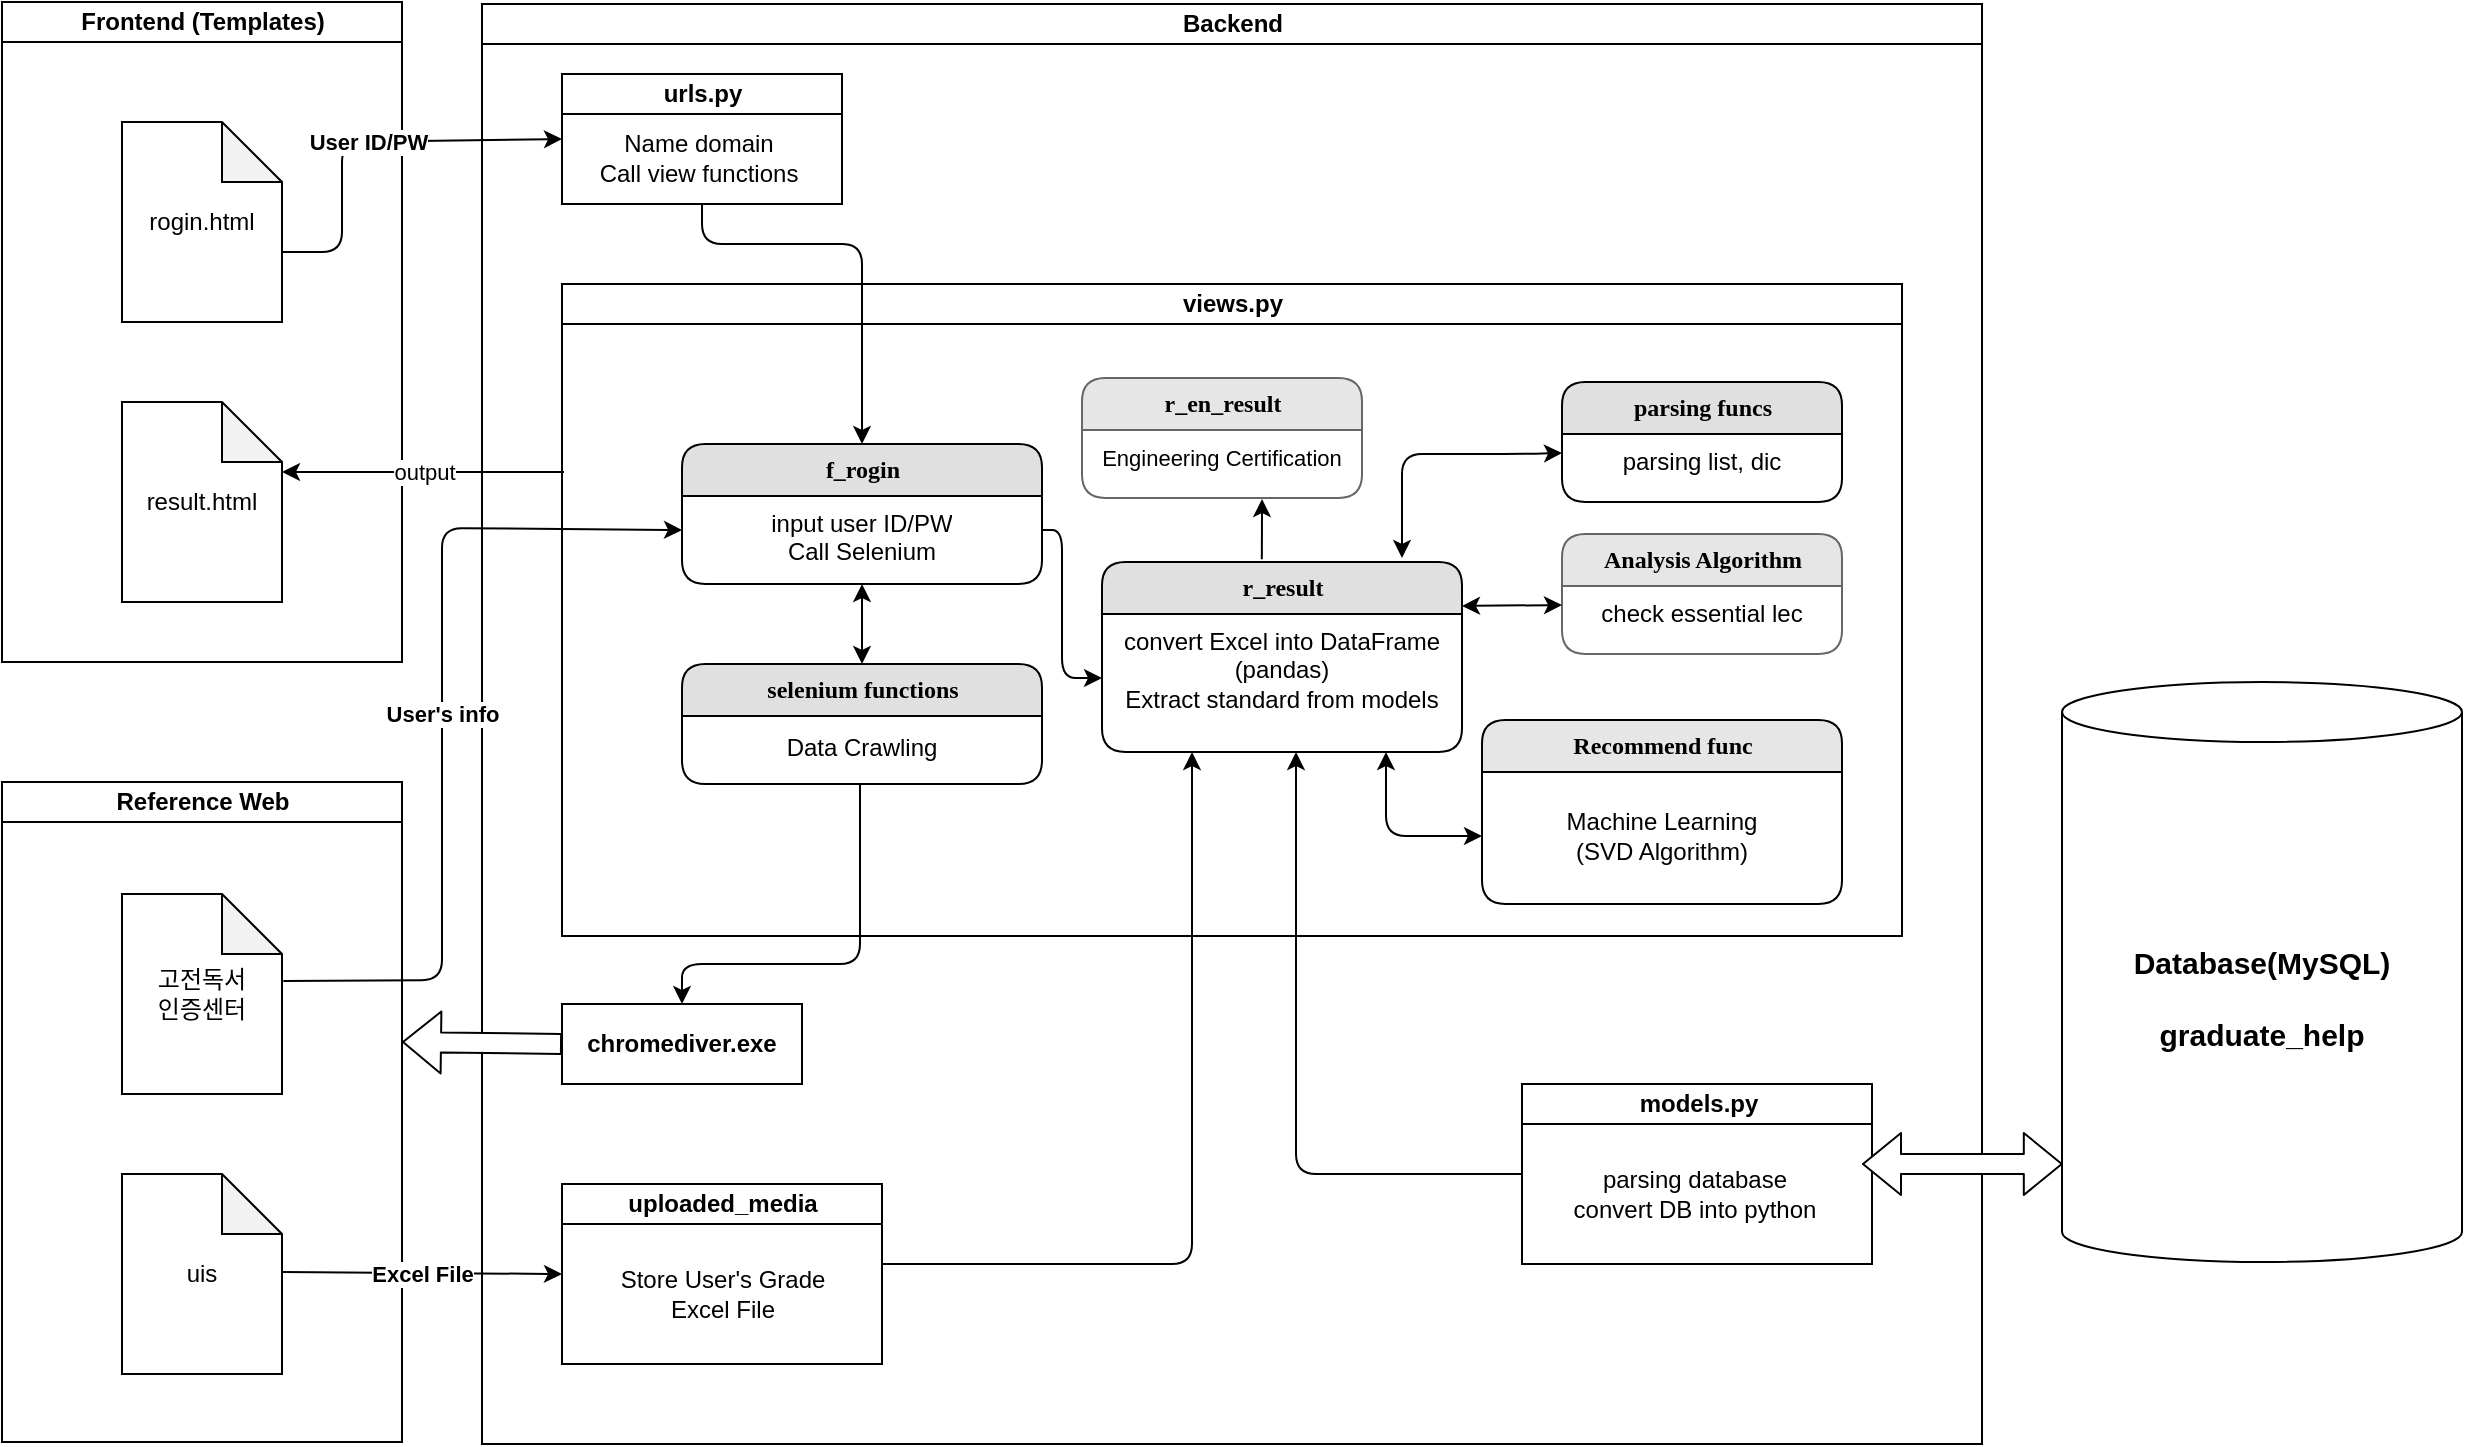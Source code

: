 <mxfile version="14.1.9" type="github">
  <diagram name="Page-1" id="74e2e168-ea6b-b213-b513-2b3c1d86103e">
    <mxGraphModel dx="630" dy="967" grid="1" gridSize="10" guides="1" tooltips="1" connect="1" arrows="1" fold="1" page="1" pageScale="1" pageWidth="1100" pageHeight="850" background="#ffffff" math="0" shadow="0">
      <root>
        <mxCell id="0" />
        <mxCell id="1" parent="0" />
        <mxCell id="WjE6YeE4hNztgwnNVIQz-1" value="Frontend (Templates)" style="swimlane;html=1;startSize=20;" parent="1" vertex="1">
          <mxGeometry x="1280" y="80" width="200" height="330" as="geometry" />
        </mxCell>
        <mxCell id="eFxH_JPGxiCkRKmAVD67-1" value="rogin.html" style="shape=note;whiteSpace=wrap;html=1;backgroundOutline=1;darkOpacity=0.05;" parent="WjE6YeE4hNztgwnNVIQz-1" vertex="1">
          <mxGeometry x="60" y="60" width="80" height="100" as="geometry" />
        </mxCell>
        <mxCell id="eFxH_JPGxiCkRKmAVD67-6" value="result.html" style="shape=note;whiteSpace=wrap;html=1;backgroundOutline=1;darkOpacity=0.05;" parent="WjE6YeE4hNztgwnNVIQz-1" vertex="1">
          <mxGeometry x="60" y="200" width="80" height="100" as="geometry" />
        </mxCell>
        <mxCell id="eFxH_JPGxiCkRKmAVD67-3" value="Backend" style="swimlane;html=1;startSize=20;" parent="1" vertex="1">
          <mxGeometry x="1520" y="81" width="750" height="720" as="geometry" />
        </mxCell>
        <mxCell id="eFxH_JPGxiCkRKmAVD67-8" value="views.py" style="swimlane;html=1;startSize=20;" parent="eFxH_JPGxiCkRKmAVD67-3" vertex="1">
          <mxGeometry x="40" y="140" width="670" height="326" as="geometry" />
        </mxCell>
        <mxCell id="eFxH_JPGxiCkRKmAVD67-29" value="&lt;b&gt;f_rogin&lt;/b&gt;" style="swimlane;html=1;fontStyle=0;childLayout=stackLayout;horizontal=1;startSize=26;fillColor=#e0e0e0;horizontalStack=0;resizeParent=1;resizeLast=0;collapsible=1;marginBottom=0;swimlaneFillColor=#ffffff;align=center;rounded=1;shadow=0;comic=0;labelBackgroundColor=none;strokeWidth=1;fontFamily=Verdana;fontSize=12" parent="eFxH_JPGxiCkRKmAVD67-8" vertex="1">
          <mxGeometry x="60" y="80" width="180" height="70" as="geometry" />
        </mxCell>
        <mxCell id="eFxH_JPGxiCkRKmAVD67-30" value="input user ID/PW&lt;br&gt;Call Selenium" style="text;html=1;strokeColor=none;fillColor=none;spacingLeft=4;spacingRight=4;whiteSpace=wrap;overflow=hidden;rotatable=0;points=[[0,0.5],[1,0.5]];portConstraint=eastwest;align=center;" parent="eFxH_JPGxiCkRKmAVD67-29" vertex="1">
          <mxGeometry y="26" width="180" height="34" as="geometry" />
        </mxCell>
        <mxCell id="eFxH_JPGxiCkRKmAVD67-58" value="" style="endArrow=classic;startArrow=classic;html=1;shadow=0;fillColor=#ffffff;exitX=0.5;exitY=1;exitDx=0;exitDy=0;entryX=0.5;entryY=0;entryDx=0;entryDy=0;" parent="eFxH_JPGxiCkRKmAVD67-8" source="eFxH_JPGxiCkRKmAVD67-29" target="eFxH_JPGxiCkRKmAVD67-40" edge="1">
          <mxGeometry width="50" height="50" relative="1" as="geometry">
            <mxPoint x="190" y="280" as="sourcePoint" />
            <mxPoint x="240" y="230" as="targetPoint" />
          </mxGeometry>
        </mxCell>
        <mxCell id="eFxH_JPGxiCkRKmAVD67-68" value="" style="group" parent="eFxH_JPGxiCkRKmAVD67-8" vertex="1" connectable="0">
          <mxGeometry x="60" y="190" width="180" height="60" as="geometry" />
        </mxCell>
        <mxCell id="eFxH_JPGxiCkRKmAVD67-87" style="edgeStyle=orthogonalEdgeStyle;rounded=0;sketch=0;orthogonalLoop=1;jettySize=auto;html=1;exitX=0.25;exitY=1;exitDx=0;exitDy=0;entryX=0.222;entryY=1.158;entryDx=0;entryDy=0;entryPerimeter=0;shadow=0;fillColor=#ffffff;" parent="eFxH_JPGxiCkRKmAVD67-68" source="eFxH_JPGxiCkRKmAVD67-40" target="eFxH_JPGxiCkRKmAVD67-41" edge="1">
          <mxGeometry relative="1" as="geometry" />
        </mxCell>
        <mxCell id="eFxH_JPGxiCkRKmAVD67-40" value="&lt;b&gt;selenium functions&lt;/b&gt;" style="swimlane;html=1;fontStyle=0;childLayout=stackLayout;horizontal=1;startSize=26;fillColor=#e0e0e0;horizontalStack=0;resizeParent=1;resizeLast=0;collapsible=1;marginBottom=0;swimlaneFillColor=#ffffff;align=center;rounded=1;shadow=0;comic=0;labelBackgroundColor=none;strokeWidth=1;fontFamily=Verdana;fontSize=12" parent="eFxH_JPGxiCkRKmAVD67-68" vertex="1">
          <mxGeometry width="180" height="60" as="geometry" />
        </mxCell>
        <mxCell id="eFxH_JPGxiCkRKmAVD67-41" value="Data Crawling" style="text;html=1;strokeColor=none;fillColor=none;spacingLeft=4;spacingRight=4;whiteSpace=wrap;overflow=hidden;rotatable=0;points=[[0,0.5],[1,0.5]];portConstraint=eastwest;align=center;" parent="eFxH_JPGxiCkRKmAVD67-68" vertex="1">
          <mxGeometry y="28" width="180" height="19" as="geometry" />
        </mxCell>
        <mxCell id="eFxH_JPGxiCkRKmAVD67-72" value="&lt;b&gt;r_result&lt;/b&gt;" style="swimlane;html=1;fontStyle=0;childLayout=stackLayout;horizontal=1;startSize=26;fillColor=#e0e0e0;horizontalStack=0;resizeParent=1;resizeLast=0;collapsible=1;marginBottom=0;swimlaneFillColor=#ffffff;align=center;rounded=1;shadow=0;comic=0;labelBackgroundColor=none;strokeWidth=1;fontFamily=Verdana;fontSize=12" parent="eFxH_JPGxiCkRKmAVD67-8" vertex="1">
          <mxGeometry x="270" y="139" width="180" height="95" as="geometry" />
        </mxCell>
        <mxCell id="eFxH_JPGxiCkRKmAVD67-73" value="convert Excel into DataFrame&lt;br&gt;(pandas)&lt;br&gt;Extract standard from models" style="text;html=1;strokeColor=none;fillColor=none;spacingLeft=4;spacingRight=4;whiteSpace=wrap;overflow=hidden;rotatable=0;points=[[0,0.5],[1,0.5]];portConstraint=eastwest;align=center;" parent="eFxH_JPGxiCkRKmAVD67-72" vertex="1">
          <mxGeometry y="26" width="180" height="64" as="geometry" />
        </mxCell>
        <mxCell id="eFxH_JPGxiCkRKmAVD67-88" value="" style="group" parent="eFxH_JPGxiCkRKmAVD67-8" vertex="1" connectable="0">
          <mxGeometry x="490" y="49" width="180" height="60" as="geometry" />
        </mxCell>
        <mxCell id="eFxH_JPGxiCkRKmAVD67-89" style="edgeStyle=orthogonalEdgeStyle;rounded=0;sketch=0;orthogonalLoop=1;jettySize=auto;html=1;exitX=0.25;exitY=1;exitDx=0;exitDy=0;entryX=0.222;entryY=1.158;entryDx=0;entryDy=0;entryPerimeter=0;shadow=0;fillColor=#ffffff;" parent="eFxH_JPGxiCkRKmAVD67-88" source="eFxH_JPGxiCkRKmAVD67-90" edge="1">
          <mxGeometry relative="1" as="geometry">
            <mxPoint x="49.96" y="50.002" as="targetPoint" />
          </mxGeometry>
        </mxCell>
        <mxCell id="eFxH_JPGxiCkRKmAVD67-90" value="&lt;b&gt;parsing funcs&lt;/b&gt;" style="swimlane;html=1;fontStyle=0;childLayout=stackLayout;horizontal=1;startSize=26;fillColor=#e0e0e0;horizontalStack=0;resizeParent=1;resizeLast=0;collapsible=1;marginBottom=0;swimlaneFillColor=#ffffff;align=center;rounded=1;shadow=0;comic=0;labelBackgroundColor=none;strokeWidth=1;fontFamily=Verdana;fontSize=12" parent="eFxH_JPGxiCkRKmAVD67-88" vertex="1">
          <mxGeometry x="10" width="140" height="60" as="geometry" />
        </mxCell>
        <mxCell id="eFxH_JPGxiCkRKmAVD67-91" value="parsing list, dic" style="text;html=1;strokeColor=none;fillColor=none;spacingLeft=4;spacingRight=4;whiteSpace=wrap;overflow=hidden;rotatable=0;points=[[0,0.5],[1,0.5]];portConstraint=eastwest;align=center;" parent="eFxH_JPGxiCkRKmAVD67-90" vertex="1">
          <mxGeometry y="26" width="140" height="19" as="geometry" />
        </mxCell>
        <mxCell id="eFxH_JPGxiCkRKmAVD67-92" value="" style="group" parent="eFxH_JPGxiCkRKmAVD67-8" vertex="1" connectable="0">
          <mxGeometry x="490" y="124" width="180" height="60" as="geometry" />
        </mxCell>
        <mxCell id="eFxH_JPGxiCkRKmAVD67-93" style="edgeStyle=orthogonalEdgeStyle;rounded=0;sketch=0;orthogonalLoop=1;jettySize=auto;html=1;exitX=0.25;exitY=1;exitDx=0;exitDy=0;entryX=0.222;entryY=1.158;entryDx=0;entryDy=0;entryPerimeter=0;shadow=0;fillColor=#ffffff;" parent="eFxH_JPGxiCkRKmAVD67-92" source="eFxH_JPGxiCkRKmAVD67-94" edge="1">
          <mxGeometry relative="1" as="geometry">
            <mxPoint x="49.96" y="50.002" as="targetPoint" />
          </mxGeometry>
        </mxCell>
        <mxCell id="eFxH_JPGxiCkRKmAVD67-94" value="&lt;b&gt;Analysis Algorithm&lt;/b&gt;" style="swimlane;html=1;fontStyle=0;childLayout=stackLayout;horizontal=1;startSize=26;horizontalStack=0;resizeParent=1;resizeLast=0;collapsible=1;marginBottom=0;swimlaneFillColor=#ffffff;align=center;rounded=1;shadow=0;comic=0;labelBackgroundColor=none;strokeWidth=1;fontFamily=Verdana;fontSize=12;strokeColor=#666666;fillColor=#E6E6E6;" parent="eFxH_JPGxiCkRKmAVD67-92" vertex="1">
          <mxGeometry x="10" y="1" width="140" height="60" as="geometry" />
        </mxCell>
        <mxCell id="eFxH_JPGxiCkRKmAVD67-102" value="check essential lec" style="text;html=1;strokeColor=none;fillColor=none;spacingLeft=4;spacingRight=4;whiteSpace=wrap;overflow=hidden;rotatable=0;points=[[0,0.5],[1,0.5]];portConstraint=eastwest;align=center;" parent="eFxH_JPGxiCkRKmAVD67-94" vertex="1">
          <mxGeometry y="26" width="140" height="34" as="geometry" />
        </mxCell>
        <mxCell id="eFxH_JPGxiCkRKmAVD67-99" value="" style="endArrow=classic;startArrow=classic;html=1;shadow=0;entryX=0;entryY=0.5;entryDx=0;entryDy=0;" parent="eFxH_JPGxiCkRKmAVD67-8" edge="1">
          <mxGeometry width="50" height="50" relative="1" as="geometry">
            <mxPoint x="450" y="161" as="sourcePoint" />
            <mxPoint x="500" y="160.5" as="targetPoint" />
          </mxGeometry>
        </mxCell>
        <mxCell id="eFxH_JPGxiCkRKmAVD67-100" value="" style="endArrow=classic;startArrow=classic;html=1;shadow=0;fillColor=#ffffff;entryX=0;entryY=0.5;entryDx=0;entryDy=0;" parent="eFxH_JPGxiCkRKmAVD67-8" target="eFxH_JPGxiCkRKmAVD67-91" edge="1">
          <mxGeometry width="50" height="50" relative="1" as="geometry">
            <mxPoint x="420" y="137" as="sourcePoint" />
            <mxPoint x="310" y="104" as="targetPoint" />
            <Array as="points">
              <mxPoint x="420" y="85" />
              <mxPoint x="480" y="85" />
            </Array>
          </mxGeometry>
        </mxCell>
        <mxCell id="eFxH_JPGxiCkRKmAVD67-107" value="&lt;b&gt;Recommend func&lt;/b&gt;" style="swimlane;html=1;fontStyle=0;childLayout=stackLayout;horizontal=1;startSize=26;horizontalStack=0;resizeParent=1;resizeLast=0;collapsible=1;marginBottom=0;swimlaneFillColor=#ffffff;align=center;rounded=1;shadow=0;comic=0;labelBackgroundColor=none;strokeWidth=1;fontFamily=Verdana;fontSize=12;fillColor=#E6E6E6;" parent="eFxH_JPGxiCkRKmAVD67-8" vertex="1">
          <mxGeometry x="460" y="218" width="180" height="92" as="geometry" />
        </mxCell>
        <mxCell id="eFxH_JPGxiCkRKmAVD67-110" value="Machine Learning&lt;br&gt;(SVD Algorithm)" style="text;html=1;strokeColor=none;fillColor=none;align=center;verticalAlign=middle;whiteSpace=wrap;rounded=0;" parent="eFxH_JPGxiCkRKmAVD67-107" vertex="1">
          <mxGeometry y="26" width="180" height="64" as="geometry" />
        </mxCell>
        <mxCell id="eFxH_JPGxiCkRKmAVD67-111" value="" style="endArrow=classic;startArrow=classic;html=1;shadow=0;exitX=0;exitY=0.5;exitDx=0;exitDy=0;" parent="eFxH_JPGxiCkRKmAVD67-8" source="eFxH_JPGxiCkRKmAVD67-110" edge="1">
          <mxGeometry width="50" height="50" relative="1" as="geometry">
            <mxPoint x="260" y="239" as="sourcePoint" />
            <mxPoint x="412" y="234" as="targetPoint" />
            <Array as="points">
              <mxPoint x="412" y="276" />
            </Array>
          </mxGeometry>
        </mxCell>
        <mxCell id="S4brU1nQT-4ftOqhaAxu-3" value="" style="endArrow=classic;html=1;exitX=1;exitY=0.5;exitDx=0;exitDy=0;entryX=0;entryY=0.5;entryDx=0;entryDy=0;" edge="1" parent="eFxH_JPGxiCkRKmAVD67-8" source="eFxH_JPGxiCkRKmAVD67-30" target="eFxH_JPGxiCkRKmAVD67-73">
          <mxGeometry width="50" height="50" relative="1" as="geometry">
            <mxPoint x="270" y="179" as="sourcePoint" />
            <mxPoint x="320" y="129" as="targetPoint" />
            <Array as="points">
              <mxPoint x="250" y="123" />
              <mxPoint x="250" y="197" />
            </Array>
          </mxGeometry>
        </mxCell>
        <mxCell id="S4brU1nQT-4ftOqhaAxu-9" value="" style="endArrow=classic;html=1;exitX=0.444;exitY=-0.015;exitDx=0;exitDy=0;exitPerimeter=0;entryX=0.643;entryY=1.015;entryDx=0;entryDy=0;entryPerimeter=0;" edge="1" parent="eFxH_JPGxiCkRKmAVD67-8" source="eFxH_JPGxiCkRKmAVD67-72" target="S4brU1nQT-4ftOqhaAxu-8">
          <mxGeometry width="50" height="50" relative="1" as="geometry">
            <mxPoint x="350" y="239" as="sourcePoint" />
            <mxPoint x="350" y="109" as="targetPoint" />
          </mxGeometry>
        </mxCell>
        <mxCell id="S4brU1nQT-4ftOqhaAxu-5" value="" style="group" vertex="1" connectable="0" parent="eFxH_JPGxiCkRKmAVD67-8">
          <mxGeometry x="250" y="46" width="180" height="60" as="geometry" />
        </mxCell>
        <mxCell id="S4brU1nQT-4ftOqhaAxu-6" style="edgeStyle=orthogonalEdgeStyle;rounded=0;sketch=0;orthogonalLoop=1;jettySize=auto;html=1;exitX=0.25;exitY=1;exitDx=0;exitDy=0;entryX=0.222;entryY=1.158;entryDx=0;entryDy=0;entryPerimeter=0;shadow=0;fillColor=#ffffff;" edge="1" parent="S4brU1nQT-4ftOqhaAxu-5" source="S4brU1nQT-4ftOqhaAxu-7">
          <mxGeometry relative="1" as="geometry">
            <mxPoint x="49.96" y="50.002" as="targetPoint" />
          </mxGeometry>
        </mxCell>
        <mxCell id="S4brU1nQT-4ftOqhaAxu-7" value="&lt;b&gt;r_en_result&lt;/b&gt;" style="swimlane;html=1;fontStyle=0;childLayout=stackLayout;horizontal=1;startSize=26;horizontalStack=0;resizeParent=1;resizeLast=0;collapsible=1;marginBottom=0;swimlaneFillColor=#ffffff;align=center;rounded=1;shadow=0;comic=0;labelBackgroundColor=none;strokeWidth=1;fontFamily=Verdana;fontSize=12;strokeColor=#666666;fillColor=#E6E6E6;" vertex="1" parent="S4brU1nQT-4ftOqhaAxu-5">
          <mxGeometry x="10" y="1" width="140" height="60" as="geometry" />
        </mxCell>
        <mxCell id="S4brU1nQT-4ftOqhaAxu-8" value="&lt;font style=&quot;font-size: 11px&quot;&gt;Engineering Certification&lt;/font&gt;" style="text;html=1;strokeColor=none;fillColor=none;spacingLeft=4;spacingRight=4;whiteSpace=wrap;overflow=hidden;rotatable=0;points=[[0,0.5],[1,0.5]];portConstraint=eastwest;align=center;" vertex="1" parent="S4brU1nQT-4ftOqhaAxu-7">
          <mxGeometry y="26" width="140" height="34" as="geometry" />
        </mxCell>
        <mxCell id="eFxH_JPGxiCkRKmAVD67-31" value="&lt;b&gt;chromediver.exe&lt;/b&gt;" style="rounded=0;whiteSpace=wrap;html=1;" parent="eFxH_JPGxiCkRKmAVD67-3" vertex="1">
          <mxGeometry x="40" y="500" width="120" height="40" as="geometry" />
        </mxCell>
        <mxCell id="eFxH_JPGxiCkRKmAVD67-33" value="" style="endArrow=classic;html=1;exitX=0.5;exitY=1;exitDx=0;exitDy=0;entryX=0.5;entryY=0;entryDx=0;entryDy=0;" parent="eFxH_JPGxiCkRKmAVD67-3" source="eFxH_JPGxiCkRKmAVD67-35" target="eFxH_JPGxiCkRKmAVD67-29" edge="1">
          <mxGeometry width="50" height="50" relative="1" as="geometry">
            <mxPoint x="90" y="100.0" as="sourcePoint" />
            <mxPoint x="450" y="290" as="targetPoint" />
            <Array as="points">
              <mxPoint x="110" y="120" />
              <mxPoint x="190" y="120" />
            </Array>
          </mxGeometry>
        </mxCell>
        <mxCell id="eFxH_JPGxiCkRKmAVD67-35" value="urls.py" style="swimlane;html=1;startSize=20;" parent="eFxH_JPGxiCkRKmAVD67-3" vertex="1">
          <mxGeometry x="40" y="35" width="140" height="65" as="geometry" />
        </mxCell>
        <mxCell id="eFxH_JPGxiCkRKmAVD67-37" value="Name domain&lt;br&gt;Call view functions" style="text;html=1;align=center;verticalAlign=middle;resizable=0;points=[];autosize=1;" parent="eFxH_JPGxiCkRKmAVD67-35" vertex="1">
          <mxGeometry x="13" y="27" width="110" height="30" as="geometry" />
        </mxCell>
        <mxCell id="eFxH_JPGxiCkRKmAVD67-42" value="" style="endArrow=classic;html=1;entryX=0.5;entryY=0;entryDx=0;entryDy=0;" parent="eFxH_JPGxiCkRKmAVD67-3" target="eFxH_JPGxiCkRKmAVD67-31" edge="1">
          <mxGeometry width="50" height="50" relative="1" as="geometry">
            <mxPoint x="189" y="390" as="sourcePoint" />
            <mxPoint x="450" y="320" as="targetPoint" />
            <Array as="points">
              <mxPoint x="189" y="480" />
              <mxPoint x="100" y="480" />
            </Array>
          </mxGeometry>
        </mxCell>
        <mxCell id="eFxH_JPGxiCkRKmAVD67-55" value="uploaded_media" style="swimlane;html=1;startSize=20;" parent="eFxH_JPGxiCkRKmAVD67-3" vertex="1">
          <mxGeometry x="40" y="590" width="160" height="90" as="geometry" />
        </mxCell>
        <mxCell id="eFxH_JPGxiCkRKmAVD67-56" value="Store User&#39;s Grade&lt;br&gt;Excel File" style="text;html=1;align=center;verticalAlign=middle;resizable=0;points=[];autosize=1;" parent="eFxH_JPGxiCkRKmAVD67-55" vertex="1">
          <mxGeometry x="20" y="40" width="120" height="30" as="geometry" />
        </mxCell>
        <mxCell id="eFxH_JPGxiCkRKmAVD67-79" value="" style="endArrow=classic;html=1;shadow=0;fillColor=#ffffff;exitX=1;exitY=0.5;exitDx=0;exitDy=0;entryX=0.25;entryY=1;entryDx=0;entryDy=0;" parent="eFxH_JPGxiCkRKmAVD67-3" edge="1" target="eFxH_JPGxiCkRKmAVD67-72">
          <mxGeometry width="50" height="50" relative="1" as="geometry">
            <mxPoint x="200" y="630" as="sourcePoint" />
            <mxPoint x="370" y="379" as="targetPoint" />
            <Array as="points">
              <mxPoint x="355" y="630" />
            </Array>
          </mxGeometry>
        </mxCell>
        <mxCell id="eFxH_JPGxiCkRKmAVD67-84" value="models.py" style="swimlane;html=1;startSize=20;" parent="eFxH_JPGxiCkRKmAVD67-3" vertex="1">
          <mxGeometry x="520" y="540" width="175" height="90" as="geometry" />
        </mxCell>
        <mxCell id="eFxH_JPGxiCkRKmAVD67-85" value="parsing database&lt;br&gt;convert DB into python" style="text;html=1;align=center;verticalAlign=middle;resizable=0;points=[];autosize=1;" parent="eFxH_JPGxiCkRKmAVD67-84" vertex="1">
          <mxGeometry x="16" y="40" width="140" height="30" as="geometry" />
        </mxCell>
        <mxCell id="eFxH_JPGxiCkRKmAVD67-101" value="" style="endArrow=classic;html=1;shadow=0;fillColor=#ffffff;exitX=0;exitY=0.5;exitDx=0;exitDy=0;" parent="eFxH_JPGxiCkRKmAVD67-3" source="eFxH_JPGxiCkRKmAVD67-84" edge="1">
          <mxGeometry width="50" height="50" relative="1" as="geometry">
            <mxPoint x="510" y="600" as="sourcePoint" />
            <mxPoint x="407" y="374" as="targetPoint" />
            <Array as="points">
              <mxPoint x="407" y="585" />
            </Array>
          </mxGeometry>
        </mxCell>
        <mxCell id="eFxH_JPGxiCkRKmAVD67-12" value="&lt;b style=&quot;font-size: 15px&quot;&gt;Database(MySQL)&lt;br&gt;&lt;br&gt;graduate_help&lt;/b&gt;" style="shape=cylinder3;whiteSpace=wrap;html=1;boundedLbl=1;backgroundOutline=1;size=15;" parent="1" vertex="1">
          <mxGeometry x="2310" y="420" width="200" height="290" as="geometry" />
        </mxCell>
        <mxCell id="eFxH_JPGxiCkRKmAVD67-23" value="Reference Web" style="swimlane;html=1;startSize=20;" parent="1" vertex="1">
          <mxGeometry x="1280" y="470" width="200" height="330" as="geometry" />
        </mxCell>
        <mxCell id="eFxH_JPGxiCkRKmAVD67-24" value="고전독서&lt;br&gt;인증센터" style="shape=note;whiteSpace=wrap;html=1;backgroundOutline=1;darkOpacity=0.05;" parent="eFxH_JPGxiCkRKmAVD67-23" vertex="1">
          <mxGeometry x="60" y="56" width="80" height="100" as="geometry" />
        </mxCell>
        <mxCell id="eFxH_JPGxiCkRKmAVD67-25" value="uis" style="shape=note;whiteSpace=wrap;html=1;backgroundOutline=1;darkOpacity=0.05;" parent="eFxH_JPGxiCkRKmAVD67-23" vertex="1">
          <mxGeometry x="60" y="196" width="80" height="100" as="geometry" />
        </mxCell>
        <mxCell id="eFxH_JPGxiCkRKmAVD67-53" value="" style="endArrow=classic;html=1;entryX=0;entryY=0.5;entryDx=0;entryDy=0;" parent="1" target="eFxH_JPGxiCkRKmAVD67-55" edge="1">
          <mxGeometry relative="1" as="geometry">
            <mxPoint x="1420" y="715" as="sourcePoint" />
            <mxPoint x="1550" y="732" as="targetPoint" />
          </mxGeometry>
        </mxCell>
        <mxCell id="eFxH_JPGxiCkRKmAVD67-54" value="Excel File" style="edgeLabel;resizable=0;html=1;align=center;verticalAlign=middle;fontStyle=1" parent="eFxH_JPGxiCkRKmAVD67-53" connectable="0" vertex="1">
          <mxGeometry relative="1" as="geometry" />
        </mxCell>
        <mxCell id="eFxH_JPGxiCkRKmAVD67-45" value="" style="shape=flexArrow;endArrow=classic;html=1;exitX=0;exitY=0.5;exitDx=0;exitDy=0;shadow=0;sketch=0;fillColor=#ffffff;" parent="1" source="eFxH_JPGxiCkRKmAVD67-31" edge="1">
          <mxGeometry width="50" height="50" relative="1" as="geometry">
            <mxPoint x="1920" y="690" as="sourcePoint" />
            <mxPoint x="1480" y="600" as="targetPoint" />
          </mxGeometry>
        </mxCell>
        <mxCell id="eFxH_JPGxiCkRKmAVD67-61" value="" style="endArrow=classic;html=1;shadow=0;fillColor=#ffffff;exitX=0;exitY=0;exitDx=80;exitDy=65;exitPerimeter=0;entryX=0;entryY=0.5;entryDx=0;entryDy=0;" parent="1" source="eFxH_JPGxiCkRKmAVD67-1" target="eFxH_JPGxiCkRKmAVD67-35" edge="1">
          <mxGeometry relative="1" as="geometry">
            <mxPoint x="1730" y="240" as="sourcePoint" />
            <mxPoint x="1830" y="240" as="targetPoint" />
            <Array as="points">
              <mxPoint x="1450" y="205" />
              <mxPoint x="1450" y="150" />
            </Array>
          </mxGeometry>
        </mxCell>
        <mxCell id="eFxH_JPGxiCkRKmAVD67-62" value="User ID/PW" style="edgeLabel;resizable=0;html=1;align=center;verticalAlign=middle;fontStyle=1" parent="eFxH_JPGxiCkRKmAVD67-61" connectable="0" vertex="1">
          <mxGeometry relative="1" as="geometry" />
        </mxCell>
        <mxCell id="eFxH_JPGxiCkRKmAVD67-64" value="" style="endArrow=classic;html=1;shadow=0;fillColor=#ffffff;exitX=1.008;exitY=0.435;exitDx=0;exitDy=0;exitPerimeter=0;entryX=0;entryY=0.5;entryDx=0;entryDy=0;" parent="1" source="eFxH_JPGxiCkRKmAVD67-24" target="eFxH_JPGxiCkRKmAVD67-30" edge="1">
          <mxGeometry relative="1" as="geometry">
            <mxPoint x="1730" y="480" as="sourcePoint" />
            <mxPoint x="1830" y="480" as="targetPoint" />
            <Array as="points">
              <mxPoint x="1500" y="569" />
              <mxPoint x="1500" y="343" />
            </Array>
          </mxGeometry>
        </mxCell>
        <mxCell id="eFxH_JPGxiCkRKmAVD67-65" value="User&#39;s info" style="edgeLabel;resizable=0;html=1;align=center;verticalAlign=middle;fontStyle=1" parent="eFxH_JPGxiCkRKmAVD67-64" connectable="0" vertex="1">
          <mxGeometry relative="1" as="geometry" />
        </mxCell>
        <mxCell id="eFxH_JPGxiCkRKmAVD67-83" value="" style="shape=flexArrow;endArrow=classic;startArrow=classic;html=1;shadow=0;fillColor=#ffffff;entryX=0.002;entryY=0.831;entryDx=0;entryDy=0;entryPerimeter=0;" parent="1" target="eFxH_JPGxiCkRKmAVD67-12" edge="1">
          <mxGeometry width="50" height="50" relative="1" as="geometry">
            <mxPoint x="2210" y="661" as="sourcePoint" />
            <mxPoint x="1650" y="380" as="targetPoint" />
          </mxGeometry>
        </mxCell>
        <mxCell id="eFxH_JPGxiCkRKmAVD67-114" value="" style="endArrow=classic;html=1;shadow=0;fillColor=#ffffff;entryX=0.988;entryY=0.52;entryDx=0;entryDy=0;entryPerimeter=0;" parent="1" edge="1">
          <mxGeometry relative="1" as="geometry">
            <mxPoint x="1560.96" y="315" as="sourcePoint" />
            <mxPoint x="1420" y="315" as="targetPoint" />
          </mxGeometry>
        </mxCell>
        <mxCell id="eFxH_JPGxiCkRKmAVD67-115" value="output" style="edgeLabel;resizable=0;html=1;align=center;verticalAlign=middle;" parent="eFxH_JPGxiCkRKmAVD67-114" connectable="0" vertex="1">
          <mxGeometry relative="1" as="geometry" />
        </mxCell>
      </root>
    </mxGraphModel>
  </diagram>
</mxfile>
